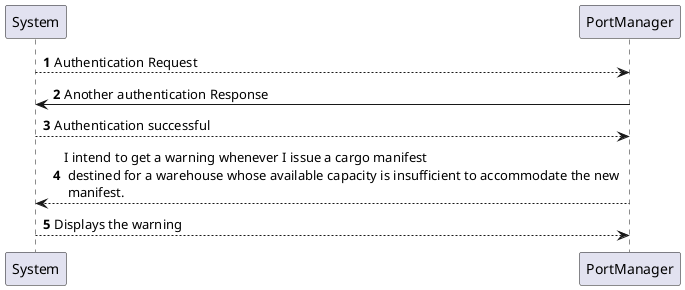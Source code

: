 @startuml
'https://plantuml.com/sequence-diagram

autonumber

System --> PortManager: Authentication Request
PortManager -> System : Another authentication Response
System --> PortManager : Authentication successful
PortManager --> System : I intend to get a warning whenever I issue a cargo manifest \n destined for a warehouse whose available capacity is insufficient to accommodate the new \n manifest.
System --> PortManager : Displays the warning

@enduml